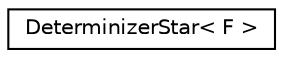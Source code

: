 digraph "Graphical Class Hierarchy"
{
  edge [fontname="Helvetica",fontsize="10",labelfontname="Helvetica",labelfontsize="10"];
  node [fontname="Helvetica",fontsize="10",shape=record];
  rankdir="LR";
  Node0 [label="DeterminizerStar\< F \>",height=0.2,width=0.4,color="black", fillcolor="white", style="filled",URL="$classfst_1_1DeterminizerStar.html"];
}
